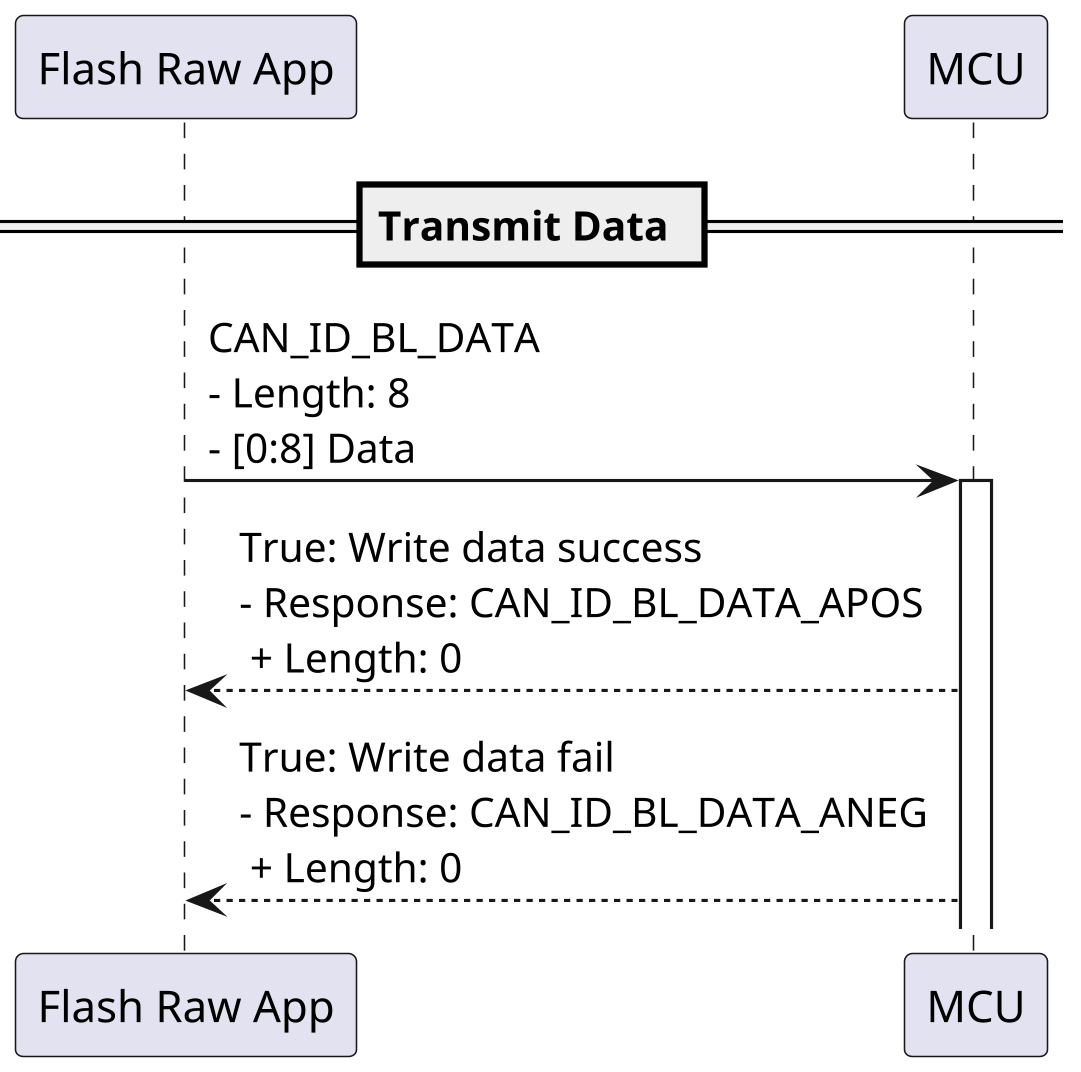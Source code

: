 @startuml

participant APP as "Flash Raw App"
participant MCU as "MCU"

skinparam dpi 300

== Transmit Data ==
APP->MCU++: CAN_ID_BL_DATA \n- Length: 8 \n- [0:8] Data
MCU-->APP : True: Write data success \n- Response: CAN_ID_BL_DATA_APOS \n + Length: 0
MCU-->APP : True: Write data fail \n- Response: CAN_ID_BL_DATA_ANEG \n + Length: 0

@enduml